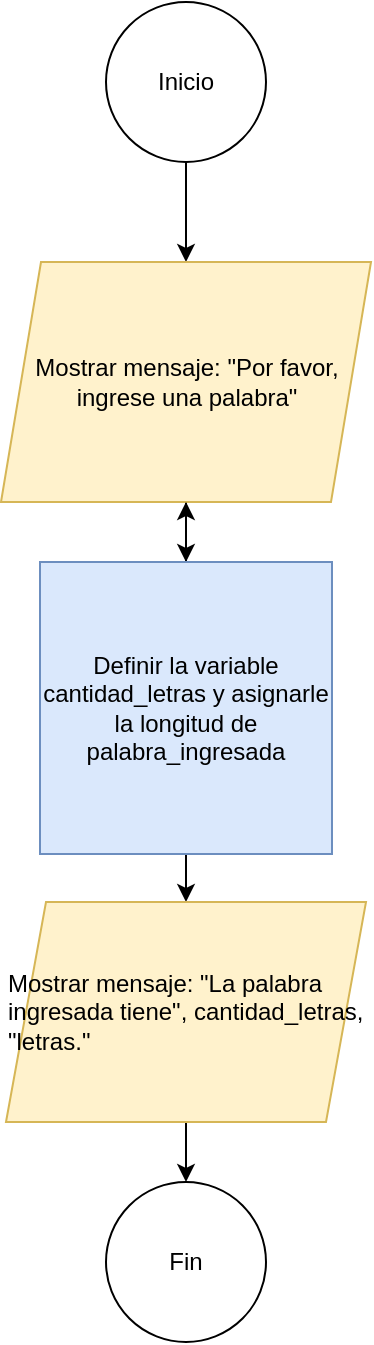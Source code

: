 <mxfile version="24.8.0">
  <diagram name="Página-1" id="Vl5qINy0rMu32SNiZ-Cy">
    <mxGraphModel dx="1393" dy="786" grid="1" gridSize="10" guides="1" tooltips="1" connect="1" arrows="1" fold="1" page="1" pageScale="1" pageWidth="827" pageHeight="1169" math="0" shadow="0">
      <root>
        <mxCell id="0" />
        <mxCell id="1" parent="0" />
        <mxCell id="7vr94M2mc5-o1jLqnoD1-3" value="" style="edgeStyle=orthogonalEdgeStyle;rounded=0;orthogonalLoop=1;jettySize=auto;html=1;" parent="1" source="7vr94M2mc5-o1jLqnoD1-1" target="7vr94M2mc5-o1jLqnoD1-2" edge="1">
          <mxGeometry relative="1" as="geometry" />
        </mxCell>
        <mxCell id="7vr94M2mc5-o1jLqnoD1-1" value="Inicio" style="ellipse;whiteSpace=wrap;html=1;aspect=fixed;" parent="1" vertex="1">
          <mxGeometry x="300" y="10" width="80" height="80" as="geometry" />
        </mxCell>
        <mxCell id="7vr94M2mc5-o1jLqnoD1-5" value="" style="edgeStyle=orthogonalEdgeStyle;rounded=0;orthogonalLoop=1;jettySize=auto;html=1;" parent="1" source="7vr94M2mc5-o1jLqnoD1-2" target="7vr94M2mc5-o1jLqnoD1-4" edge="1">
          <mxGeometry relative="1" as="geometry" />
        </mxCell>
        <mxCell id="7vr94M2mc5-o1jLqnoD1-2" value="Mostrar mensaje: &quot;Por favor, ingrese una palabra&quot;" style="shape=parallelogram;perimeter=parallelogramPerimeter;whiteSpace=wrap;html=1;fixedSize=1;fillColor=#fff2cc;strokeColor=#d6b656;" parent="1" vertex="1">
          <mxGeometry x="247.5" y="140" width="185" height="120" as="geometry" />
        </mxCell>
        <mxCell id="7vr94M2mc5-o1jLqnoD1-7" value="" style="edgeStyle=orthogonalEdgeStyle;rounded=0;orthogonalLoop=1;jettySize=auto;html=1;" parent="1" source="7vr94M2mc5-o1jLqnoD1-4" target="7vr94M2mc5-o1jLqnoD1-6" edge="1">
          <mxGeometry relative="1" as="geometry" />
        </mxCell>
        <mxCell id="7vr94M2mc5-o1jLqnoD1-10" style="edgeStyle=orthogonalEdgeStyle;rounded=0;orthogonalLoop=1;jettySize=auto;html=1;" parent="1" source="7vr94M2mc5-o1jLqnoD1-4" target="7vr94M2mc5-o1jLqnoD1-2" edge="1">
          <mxGeometry relative="1" as="geometry" />
        </mxCell>
        <mxCell id="7vr94M2mc5-o1jLqnoD1-4" value="&lt;div&gt;Definir la variable cantidad_letras y asignarle la longitud de palabra_ingresada&lt;/div&gt;" style="whiteSpace=wrap;html=1;aspect=fixed;fillColor=#dae8fc;strokeColor=#6c8ebf;" parent="1" vertex="1">
          <mxGeometry x="267" y="290" width="146" height="146" as="geometry" />
        </mxCell>
        <mxCell id="7vr94M2mc5-o1jLqnoD1-9" value="" style="edgeStyle=orthogonalEdgeStyle;rounded=0;orthogonalLoop=1;jettySize=auto;html=1;" parent="1" source="7vr94M2mc5-o1jLqnoD1-6" target="7vr94M2mc5-o1jLqnoD1-8" edge="1">
          <mxGeometry relative="1" as="geometry" />
        </mxCell>
        <mxCell id="7vr94M2mc5-o1jLqnoD1-6" value="&lt;div style=&quot;text-align: start;&quot;&gt;&lt;font face=&quot;monospace&quot; color=&quot;rgba(0, 0, 0, 0)&quot;&gt;&lt;span style=&quot;font-size: 0px; text-wrap-mode: nowrap;&quot;&gt;&amp;nbsp; &amp;nbsp; Mostrar mensaje: &quot;La palabra ingresada tiene&quot;, cantidad_letras, &quot;letras.&lt;/span&gt;&lt;/font&gt;&lt;span style=&quot;background-color: initial;&quot;&gt;Mostrar mensaje: &quot;La palabra ingresada tiene&quot;, cantidad_letras, &quot;letras.&quot;&lt;/span&gt;&lt;/div&gt;" style="shape=parallelogram;perimeter=parallelogramPerimeter;whiteSpace=wrap;html=1;fixedSize=1;fillColor=#fff2cc;strokeColor=#d6b656;" parent="1" vertex="1">
          <mxGeometry x="250" y="460" width="180" height="110" as="geometry" />
        </mxCell>
        <mxCell id="7vr94M2mc5-o1jLqnoD1-8" value="Fin" style="ellipse;whiteSpace=wrap;html=1;aspect=fixed;" parent="1" vertex="1">
          <mxGeometry x="300" y="600" width="80" height="80" as="geometry" />
        </mxCell>
      </root>
    </mxGraphModel>
  </diagram>
</mxfile>
